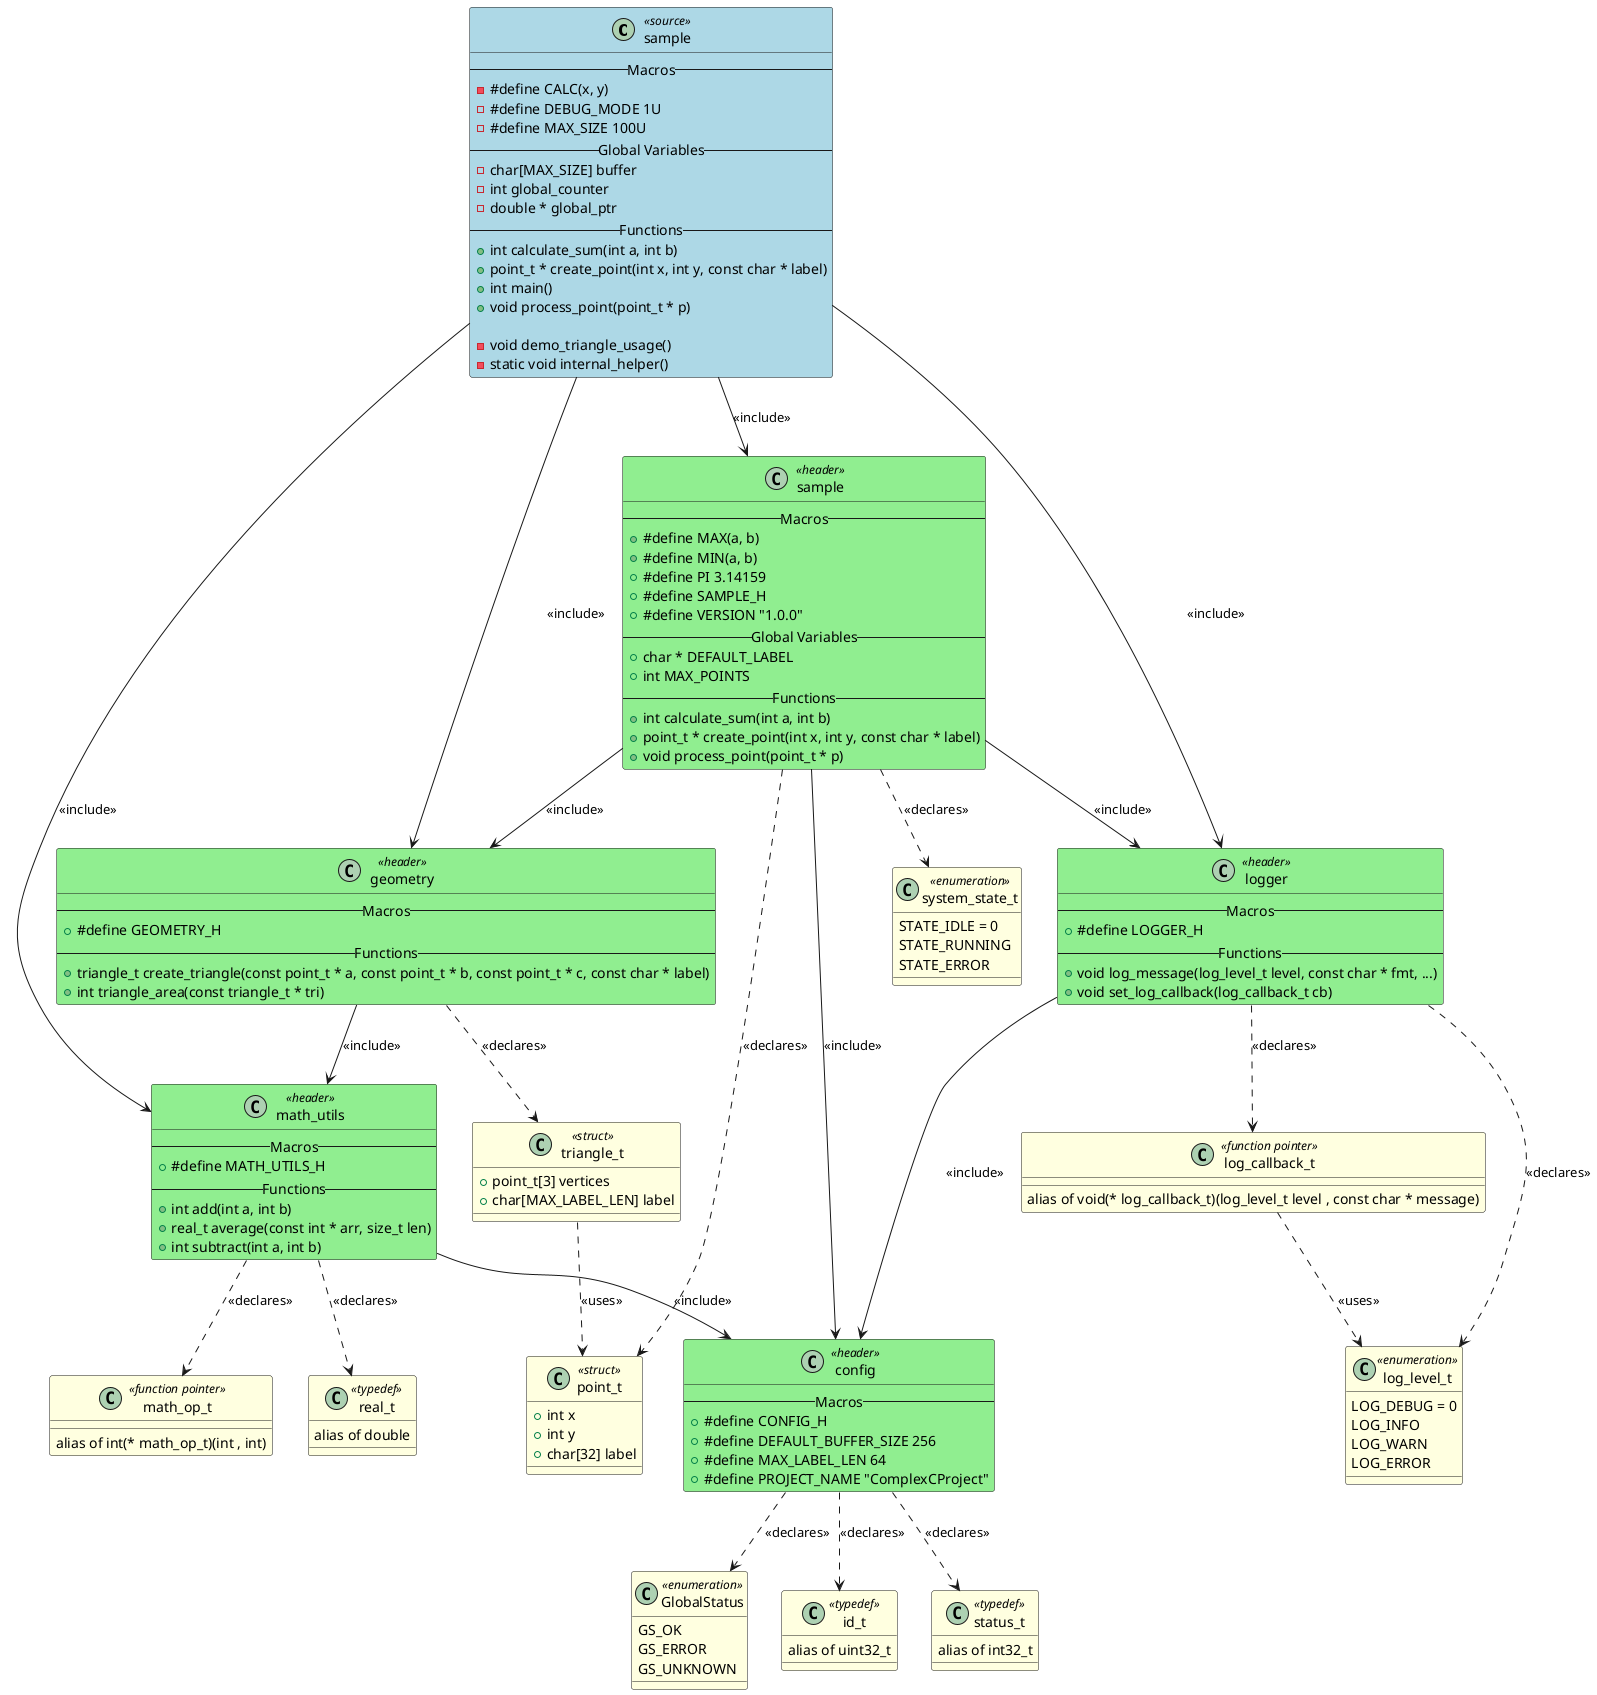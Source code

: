@startuml sample

class "sample" as SAMPLE <<source>> #LightBlue
{
    -- Macros --
    - #define CALC(x, y)
    - #define DEBUG_MODE 1U
    - #define MAX_SIZE 100U
    -- Global Variables --
    - char[MAX_SIZE] buffer
    - int global_counter
    - double * global_ptr
    -- Functions --
    + int calculate_sum(int a, int b)
    + point_t * create_point(int x, int y, const char * label)
    + int main()
    + void process_point(point_t * p)

    - void demo_triangle_usage()
    - static void internal_helper()
}

class "config" as HEADER_CONFIG <<header>> #LightGreen
{
    -- Macros --
    + #define CONFIG_H
    + #define DEFAULT_BUFFER_SIZE 256
    + #define MAX_LABEL_LEN 64
    + #define PROJECT_NAME "ComplexCProject"
}

class "geometry" as HEADER_GEOMETRY <<header>> #LightGreen
{
    -- Macros --
    + #define GEOMETRY_H
    -- Functions --
    + triangle_t create_triangle(const point_t * a, const point_t * b, const point_t * c, const char * label)
    + int triangle_area(const triangle_t * tri)
}

class "logger" as HEADER_LOGGER <<header>> #LightGreen
{
    -- Macros --
    + #define LOGGER_H
    -- Functions --
    + void log_message(log_level_t level, const char * fmt, ...)
    + void set_log_callback(log_callback_t cb)
}

class "math_utils" as HEADER_MATH_UTILS <<header>> #LightGreen
{
    -- Macros --
    + #define MATH_UTILS_H
    -- Functions --
    + int add(int a, int b)
    + real_t average(const int * arr, size_t len)
    + int subtract(int a, int b)
}

class "sample" as HEADER_SAMPLE <<header>> #LightGreen
{
    -- Macros --
    + #define MAX(a, b)
    + #define MIN(a, b)
    + #define PI 3.14159
    + #define SAMPLE_H
    + #define VERSION "1.0.0"
    -- Global Variables --
    + char * DEFAULT_LABEL
    + int MAX_POINTS
    -- Functions --
    + int calculate_sum(int a, int b)
    + point_t * create_point(int x, int y, const char * label)
    + void process_point(point_t * p)
}

class "GlobalStatus" as TYPEDEF_GLOBALSTATUS <<enumeration>> #LightYellow
{
    GS_OK
    GS_ERROR
    GS_UNKNOWN
}

class "id_t" as TYPEDEF_ID_T <<typedef>> #LightYellow
{
    alias of uint32_t
}

class "status_t" as TYPEDEF_STATUS_T <<typedef>> #LightYellow
{
    alias of int32_t
}

class "triangle_t" as TYPEDEF_TRIANGLE_T <<struct>> #LightYellow
{
    + point_t[3] vertices
    + char[MAX_LABEL_LEN] label
}

class "log_level_t" as TYPEDEF_LOG_LEVEL_T <<enumeration>> #LightYellow
{
    LOG_DEBUG = 0
    LOG_INFO
    LOG_WARN
    LOG_ERROR
}

class "log_callback_t" as TYPEDEF_LOG_CALLBACK_T <<function pointer>> #LightYellow
{
    alias of void(* log_callback_t)(log_level_t level , const char * message)
}

class "math_op_t" as TYPEDEF_MATH_OP_T <<function pointer>> #LightYellow
{
    alias of int(* math_op_t)(int , int)
}

class "real_t" as TYPEDEF_REAL_T <<typedef>> #LightYellow
{
    alias of double
}

class "point_t" as TYPEDEF_POINT_T <<struct>> #LightYellow
{
    + int x
    + int y
    + char[32] label
}

class "system_state_t" as TYPEDEF_SYSTEM_STATE_T <<enumeration>> #LightYellow
{
    STATE_IDLE = 0
    STATE_RUNNING
    STATE_ERROR
}


' Include relationships
HEADER_GEOMETRY --> HEADER_MATH_UTILS : <<include>>
HEADER_LOGGER --> HEADER_CONFIG : <<include>>
HEADER_MATH_UTILS --> HEADER_CONFIG : <<include>>
SAMPLE --> HEADER_GEOMETRY : <<include>>
SAMPLE --> HEADER_LOGGER : <<include>>
SAMPLE --> HEADER_MATH_UTILS : <<include>>
SAMPLE --> HEADER_SAMPLE : <<include>>
HEADER_SAMPLE --> HEADER_CONFIG : <<include>>
HEADER_SAMPLE --> HEADER_GEOMETRY : <<include>>
HEADER_SAMPLE --> HEADER_LOGGER : <<include>>

' Declaration relationships
HEADER_CONFIG ..> TYPEDEF_GLOBALSTATUS : <<declares>>
HEADER_CONFIG ..> TYPEDEF_ID_T : <<declares>>
HEADER_CONFIG ..> TYPEDEF_STATUS_T : <<declares>>
HEADER_GEOMETRY ..> TYPEDEF_TRIANGLE_T : <<declares>>
HEADER_LOGGER ..> TYPEDEF_LOG_LEVEL_T : <<declares>>
HEADER_LOGGER ..> TYPEDEF_LOG_CALLBACK_T : <<declares>>
HEADER_MATH_UTILS ..> TYPEDEF_MATH_OP_T : <<declares>>
HEADER_MATH_UTILS ..> TYPEDEF_REAL_T : <<declares>>
HEADER_SAMPLE ..> TYPEDEF_POINT_T : <<declares>>
HEADER_SAMPLE ..> TYPEDEF_SYSTEM_STATE_T : <<declares>>

' Uses relationships
TYPEDEF_TRIANGLE_T ..> TYPEDEF_POINT_T : <<uses>>
TYPEDEF_LOG_CALLBACK_T ..> TYPEDEF_LOG_LEVEL_T : <<uses>>

@enduml
